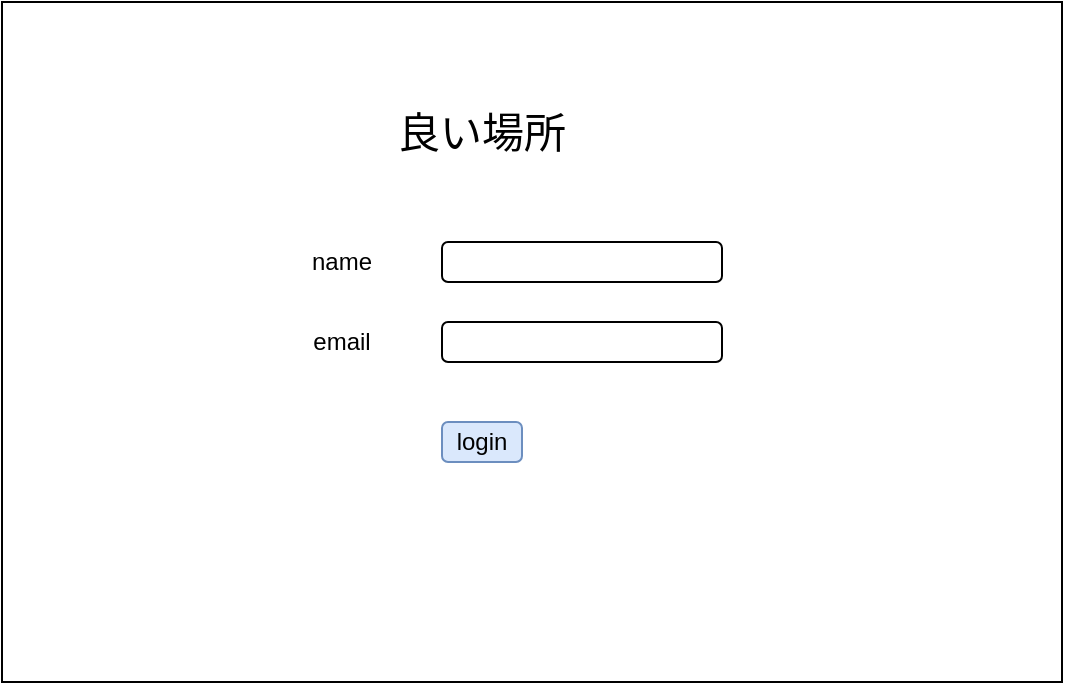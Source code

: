 <mxfile>
    <diagram id="PmS17nkucI5JlVi4q2gn" name="Page-1">
        <mxGraphModel dx="1112" dy="630" grid="1" gridSize="10" guides="1" tooltips="1" connect="1" arrows="1" fold="1" page="1" pageScale="1" pageWidth="827" pageHeight="1169" math="0" shadow="0">
            <root>
                <mxCell id="0"/>
                <mxCell id="1" parent="0"/>
                <mxCell id="2" value="" style="rounded=0;whiteSpace=wrap;html=1;" vertex="1" parent="1">
                    <mxGeometry x="30" y="140" width="530" height="340" as="geometry"/>
                </mxCell>
                <mxCell id="4" value="" style="rounded=1;whiteSpace=wrap;html=1;" vertex="1" parent="1">
                    <mxGeometry x="250" y="260" width="140" height="20" as="geometry"/>
                </mxCell>
                <mxCell id="5" value="" style="rounded=1;whiteSpace=wrap;html=1;" vertex="1" parent="1">
                    <mxGeometry x="250" y="300" width="140" height="20" as="geometry"/>
                </mxCell>
                <mxCell id="6" value="name" style="text;html=1;strokeColor=none;fillColor=none;align=center;verticalAlign=middle;whiteSpace=wrap;rounded=0;" vertex="1" parent="1">
                    <mxGeometry x="170" y="255" width="60" height="30" as="geometry"/>
                </mxCell>
                <mxCell id="7" value="email" style="text;html=1;strokeColor=none;fillColor=none;align=center;verticalAlign=middle;whiteSpace=wrap;rounded=0;" vertex="1" parent="1">
                    <mxGeometry x="170" y="295" width="60" height="30" as="geometry"/>
                </mxCell>
                <mxCell id="8" value="login" style="rounded=1;whiteSpace=wrap;html=1;fillColor=#dae8fc;strokeColor=#6c8ebf;" vertex="1" parent="1">
                    <mxGeometry x="250" y="350" width="40" height="20" as="geometry"/>
                </mxCell>
                <mxCell id="9" value="良い場所" style="text;html=1;strokeColor=none;fillColor=none;align=center;verticalAlign=middle;whiteSpace=wrap;rounded=0;fontSize=21;" vertex="1" parent="1">
                    <mxGeometry x="220" y="190" width="100" height="30" as="geometry"/>
                </mxCell>
            </root>
        </mxGraphModel>
    </diagram>
</mxfile>